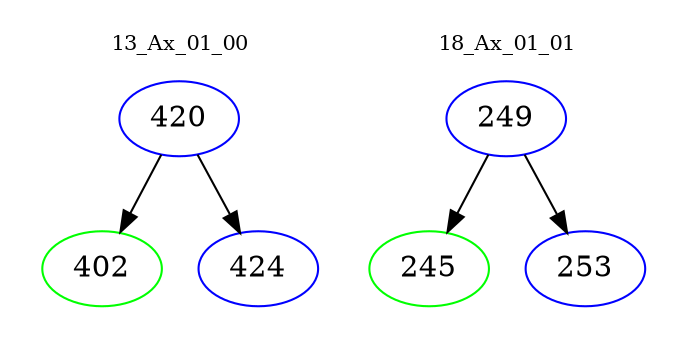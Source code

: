 digraph{
subgraph cluster_0 {
color = white
label = "13_Ax_01_00";
fontsize=10;
T0_420 [label="420", color="blue"]
T0_420 -> T0_402 [color="black"]
T0_402 [label="402", color="green"]
T0_420 -> T0_424 [color="black"]
T0_424 [label="424", color="blue"]
}
subgraph cluster_1 {
color = white
label = "18_Ax_01_01";
fontsize=10;
T1_249 [label="249", color="blue"]
T1_249 -> T1_245 [color="black"]
T1_245 [label="245", color="green"]
T1_249 -> T1_253 [color="black"]
T1_253 [label="253", color="blue"]
}
}
